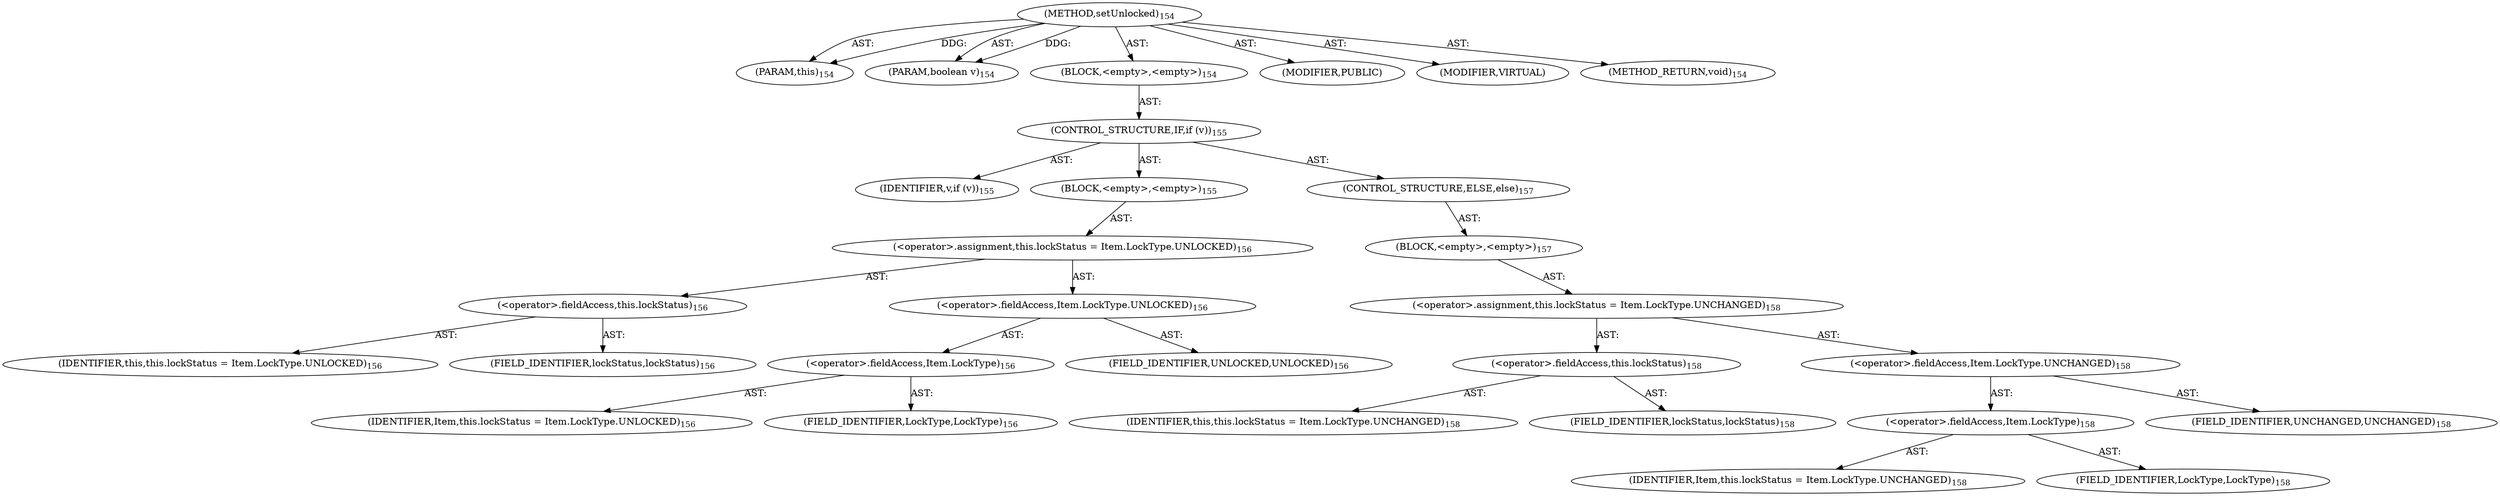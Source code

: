 digraph "setUnlocked" {  
"111669149702" [label = <(METHOD,setUnlocked)<SUB>154</SUB>> ]
"115964116997" [label = <(PARAM,this)<SUB>154</SUB>> ]
"115964117010" [label = <(PARAM,boolean v)<SUB>154</SUB>> ]
"25769803782" [label = <(BLOCK,&lt;empty&gt;,&lt;empty&gt;)<SUB>154</SUB>> ]
"47244640256" [label = <(CONTROL_STRUCTURE,IF,if (v))<SUB>155</SUB>> ]
"68719476795" [label = <(IDENTIFIER,v,if (v))<SUB>155</SUB>> ]
"25769803783" [label = <(BLOCK,&lt;empty&gt;,&lt;empty&gt;)<SUB>155</SUB>> ]
"30064771091" [label = <(&lt;operator&gt;.assignment,this.lockStatus = Item.LockType.UNLOCKED)<SUB>156</SUB>> ]
"30064771092" [label = <(&lt;operator&gt;.fieldAccess,this.lockStatus)<SUB>156</SUB>> ]
"68719476741" [label = <(IDENTIFIER,this,this.lockStatus = Item.LockType.UNLOCKED)<SUB>156</SUB>> ]
"55834574859" [label = <(FIELD_IDENTIFIER,lockStatus,lockStatus)<SUB>156</SUB>> ]
"30064771093" [label = <(&lt;operator&gt;.fieldAccess,Item.LockType.UNLOCKED)<SUB>156</SUB>> ]
"30064771094" [label = <(&lt;operator&gt;.fieldAccess,Item.LockType)<SUB>156</SUB>> ]
"68719476796" [label = <(IDENTIFIER,Item,this.lockStatus = Item.LockType.UNLOCKED)<SUB>156</SUB>> ]
"55834574860" [label = <(FIELD_IDENTIFIER,LockType,LockType)<SUB>156</SUB>> ]
"55834574861" [label = <(FIELD_IDENTIFIER,UNLOCKED,UNLOCKED)<SUB>156</SUB>> ]
"47244640257" [label = <(CONTROL_STRUCTURE,ELSE,else)<SUB>157</SUB>> ]
"25769803784" [label = <(BLOCK,&lt;empty&gt;,&lt;empty&gt;)<SUB>157</SUB>> ]
"30064771095" [label = <(&lt;operator&gt;.assignment,this.lockStatus = Item.LockType.UNCHANGED)<SUB>158</SUB>> ]
"30064771096" [label = <(&lt;operator&gt;.fieldAccess,this.lockStatus)<SUB>158</SUB>> ]
"68719476742" [label = <(IDENTIFIER,this,this.lockStatus = Item.LockType.UNCHANGED)<SUB>158</SUB>> ]
"55834574862" [label = <(FIELD_IDENTIFIER,lockStatus,lockStatus)<SUB>158</SUB>> ]
"30064771097" [label = <(&lt;operator&gt;.fieldAccess,Item.LockType.UNCHANGED)<SUB>158</SUB>> ]
"30064771098" [label = <(&lt;operator&gt;.fieldAccess,Item.LockType)<SUB>158</SUB>> ]
"68719476797" [label = <(IDENTIFIER,Item,this.lockStatus = Item.LockType.UNCHANGED)<SUB>158</SUB>> ]
"55834574863" [label = <(FIELD_IDENTIFIER,LockType,LockType)<SUB>158</SUB>> ]
"55834574864" [label = <(FIELD_IDENTIFIER,UNCHANGED,UNCHANGED)<SUB>158</SUB>> ]
"133143986192" [label = <(MODIFIER,PUBLIC)> ]
"133143986193" [label = <(MODIFIER,VIRTUAL)> ]
"128849018886" [label = <(METHOD_RETURN,void)<SUB>154</SUB>> ]
  "111669149702" -> "115964116997"  [ label = "AST: "] 
  "111669149702" -> "115964117010"  [ label = "AST: "] 
  "111669149702" -> "25769803782"  [ label = "AST: "] 
  "111669149702" -> "133143986192"  [ label = "AST: "] 
  "111669149702" -> "133143986193"  [ label = "AST: "] 
  "111669149702" -> "128849018886"  [ label = "AST: "] 
  "25769803782" -> "47244640256"  [ label = "AST: "] 
  "47244640256" -> "68719476795"  [ label = "AST: "] 
  "47244640256" -> "25769803783"  [ label = "AST: "] 
  "47244640256" -> "47244640257"  [ label = "AST: "] 
  "25769803783" -> "30064771091"  [ label = "AST: "] 
  "30064771091" -> "30064771092"  [ label = "AST: "] 
  "30064771091" -> "30064771093"  [ label = "AST: "] 
  "30064771092" -> "68719476741"  [ label = "AST: "] 
  "30064771092" -> "55834574859"  [ label = "AST: "] 
  "30064771093" -> "30064771094"  [ label = "AST: "] 
  "30064771093" -> "55834574861"  [ label = "AST: "] 
  "30064771094" -> "68719476796"  [ label = "AST: "] 
  "30064771094" -> "55834574860"  [ label = "AST: "] 
  "47244640257" -> "25769803784"  [ label = "AST: "] 
  "25769803784" -> "30064771095"  [ label = "AST: "] 
  "30064771095" -> "30064771096"  [ label = "AST: "] 
  "30064771095" -> "30064771097"  [ label = "AST: "] 
  "30064771096" -> "68719476742"  [ label = "AST: "] 
  "30064771096" -> "55834574862"  [ label = "AST: "] 
  "30064771097" -> "30064771098"  [ label = "AST: "] 
  "30064771097" -> "55834574864"  [ label = "AST: "] 
  "30064771098" -> "68719476797"  [ label = "AST: "] 
  "30064771098" -> "55834574863"  [ label = "AST: "] 
  "111669149702" -> "115964116997"  [ label = "DDG: "] 
  "111669149702" -> "115964117010"  [ label = "DDG: "] 
}
